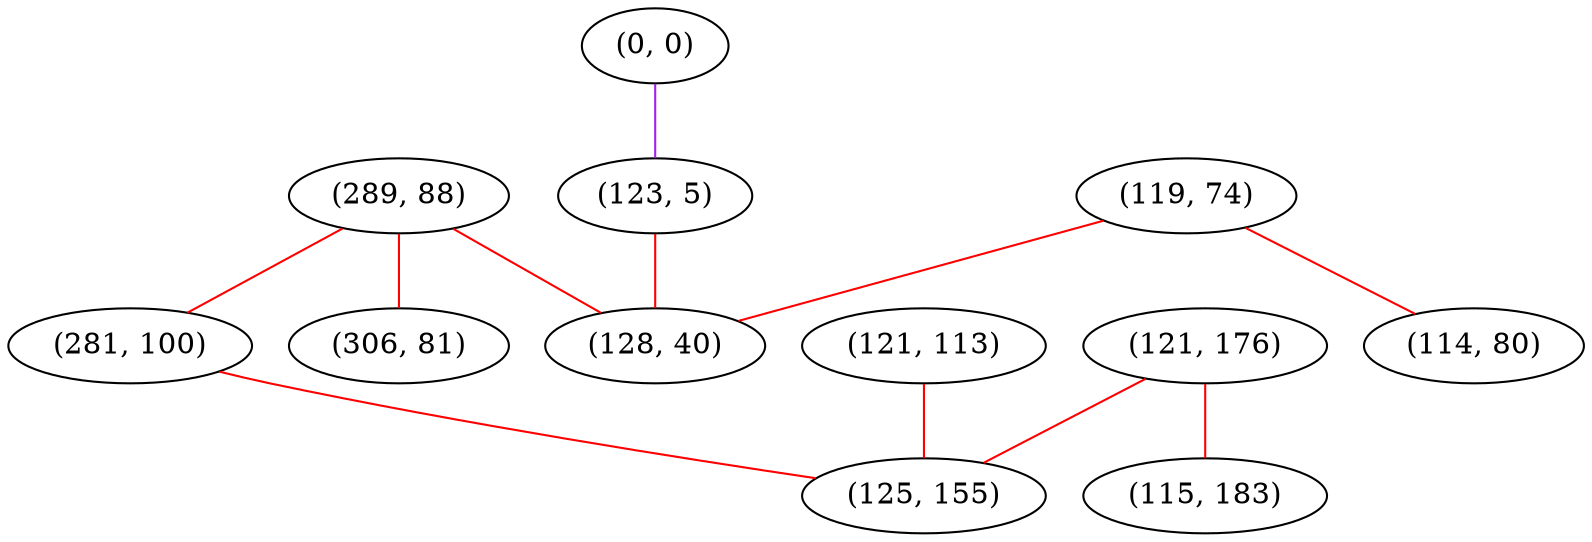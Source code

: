graph "" {
"(289, 88)";
"(121, 113)";
"(119, 74)";
"(281, 100)";
"(121, 176)";
"(306, 81)";
"(114, 80)";
"(0, 0)";
"(123, 5)";
"(115, 183)";
"(128, 40)";
"(125, 155)";
"(289, 88)" -- "(128, 40)"  [color=red, key=0, weight=1];
"(289, 88)" -- "(306, 81)"  [color=red, key=0, weight=1];
"(289, 88)" -- "(281, 100)"  [color=red, key=0, weight=1];
"(121, 113)" -- "(125, 155)"  [color=red, key=0, weight=1];
"(119, 74)" -- "(114, 80)"  [color=red, key=0, weight=1];
"(119, 74)" -- "(128, 40)"  [color=red, key=0, weight=1];
"(281, 100)" -- "(125, 155)"  [color=red, key=0, weight=1];
"(121, 176)" -- "(115, 183)"  [color=red, key=0, weight=1];
"(121, 176)" -- "(125, 155)"  [color=red, key=0, weight=1];
"(0, 0)" -- "(123, 5)"  [color=purple, key=0, weight=4];
"(123, 5)" -- "(128, 40)"  [color=red, key=0, weight=1];
}
